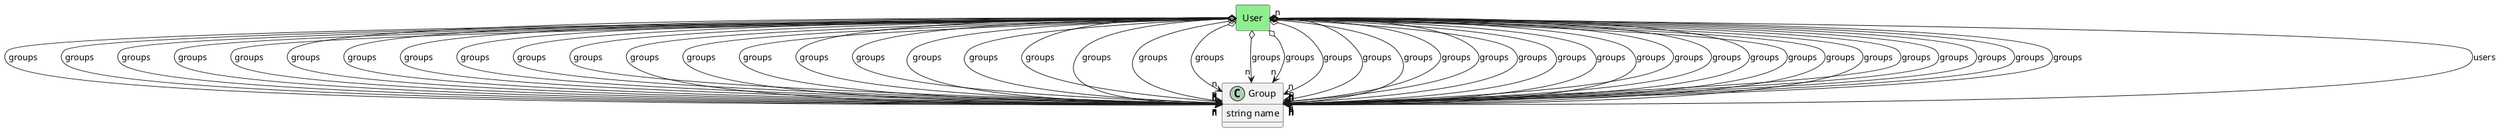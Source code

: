 @startuml

class "Group" as Model {
 string name

 
}

rectangle "User" as User #lightblue {
}

Model o--> "n" User : users




    rectangle "User" as User #lightgreen {
    }
    
        User   o--> "n" Model : "groups"
    
    rectangle "User" as User #lightgreen {
    }
    
        User   o--> "n" Model : "groups"
    
    rectangle "User" as User #lightgreen {
    }
    
        User   o--> "n" Model : "groups"
    
    rectangle "User" as User #lightgreen {
    }
    
        User   o--> "n" Model : "groups"
    
    rectangle "User" as User #lightgreen {
    }
    
        User   o--> "n" Model : "groups"
    
    rectangle "User" as User #lightgreen {
    }
    
        User   o--> "n" Model : "groups"
    
    rectangle "User" as User #lightgreen {
    }
    
        User   o--> "n" Model : "groups"
    
    rectangle "User" as User #lightgreen {
    }
    
        User   o--> "n" Model : "groups"
    
    rectangle "User" as User #lightgreen {
    }
    
        User   o--> "n" Model : "groups"
    
    rectangle "User" as User #lightgreen {
    }
    
        User   o--> "n" Model : "groups"
    
    rectangle "User" as User #lightgreen {
    }
    
        User   o--> "n" Model : "groups"
    
    rectangle "User" as User #lightgreen {
    }
    
        User   o--> "n" Model : "groups"
    
    rectangle "User" as User #lightgreen {
    }
    
        User   o--> "n" Model : "groups"
    
    rectangle "User" as User #lightgreen {
    }
    
        User   o--> "n" Model : "groups"
    
    rectangle "User" as User #lightgreen {
    }
    
        User   o--> "n" Model : "groups"
    
    rectangle "User" as User #lightgreen {
    }
    
        User   o--> "n" Model : "groups"
    
    rectangle "User" as User #lightgreen {
    }
    
        User   o--> "n" Model : "groups"
    
    rectangle "User" as User #lightgreen {
    }
    
        User   o--> "n" Model : "groups"
    
    rectangle "User" as User #lightgreen {
    }
    
        User   o--> "n" Model : "groups"
    
    rectangle "User" as User #lightgreen {
    }
    
        User   o--> "n" Model : "groups"
    
    rectangle "User" as User #lightgreen {
    }
    
        User   o--> "n" Model : "groups"
    
    rectangle "User" as User #lightgreen {
    }
    
        User   o--> "n" Model : "groups"
    
    rectangle "User" as User #lightgreen {
    }
    
        User   o--> "n" Model : "groups"
    
    rectangle "User" as User #lightgreen {
    }
    
        User   o--> "n" Model : "groups"
    
    rectangle "User" as User #lightgreen {
    }
    
        User   o--> "n" Model : "groups"
    
    rectangle "User" as User #lightgreen {
    }
    
        User   o--> "n" Model : "groups"
    
    rectangle "User" as User #lightgreen {
    }
    
        User   o--> "n" Model : "groups"
    
    rectangle "User" as User #lightgreen {
    }
    
        User   o--> "n" Model : "groups"
    
    rectangle "User" as User #lightgreen {
    }
    
        User   o--> "n" Model : "groups"
    
    rectangle "User" as User #lightgreen {
    }
    
        User   o--> "n" Model : "groups"
    
    rectangle "User" as User #lightgreen {
    }
    
        User   o--> "n" Model : "groups"
    
    rectangle "User" as User #lightgreen {
    }
    
        User   o--> "n" Model : "groups"
    
    rectangle "User" as User #lightgreen {
    }
    
        User   o--> "n" Model : "groups"
    
    rectangle "User" as User #lightgreen {
    }
    
        User   o--> "n" Model : "groups"
    
    rectangle "User" as User #lightgreen {
    }
    
        User   o--> "n" Model : "groups"
    
    rectangle "User" as User #lightgreen {
    }
    
        User   o--> "n" Model : "groups"
    
    rectangle "User" as User #lightgreen {
    }
    
        User   o--> "n" Model : "groups"
    
    rectangle "User" as User #lightgreen {
    }
    
        User   o--> "n" Model : "groups"
    
    rectangle "User" as User #lightgreen {
    }
    
        User   o--> "n" Model : "groups"
    
    rectangle "User" as User #lightgreen {
    }
    
        User   o--> "n" Model : "groups"
    
    rectangle "User" as User #lightgreen {
    }
    
        User   o--> "n" Model : "groups"
    
    rectangle "User" as User #lightgreen {
    }
    
        User   o--> "n" Model : "groups"
    
    rectangle "User" as User #lightgreen {
    }
    
        User   o--> "n" Model : "groups"
    
    rectangle "User" as User #lightgreen {
    }
    
        User   o--> "n" Model : "groups"
    

@enduml
